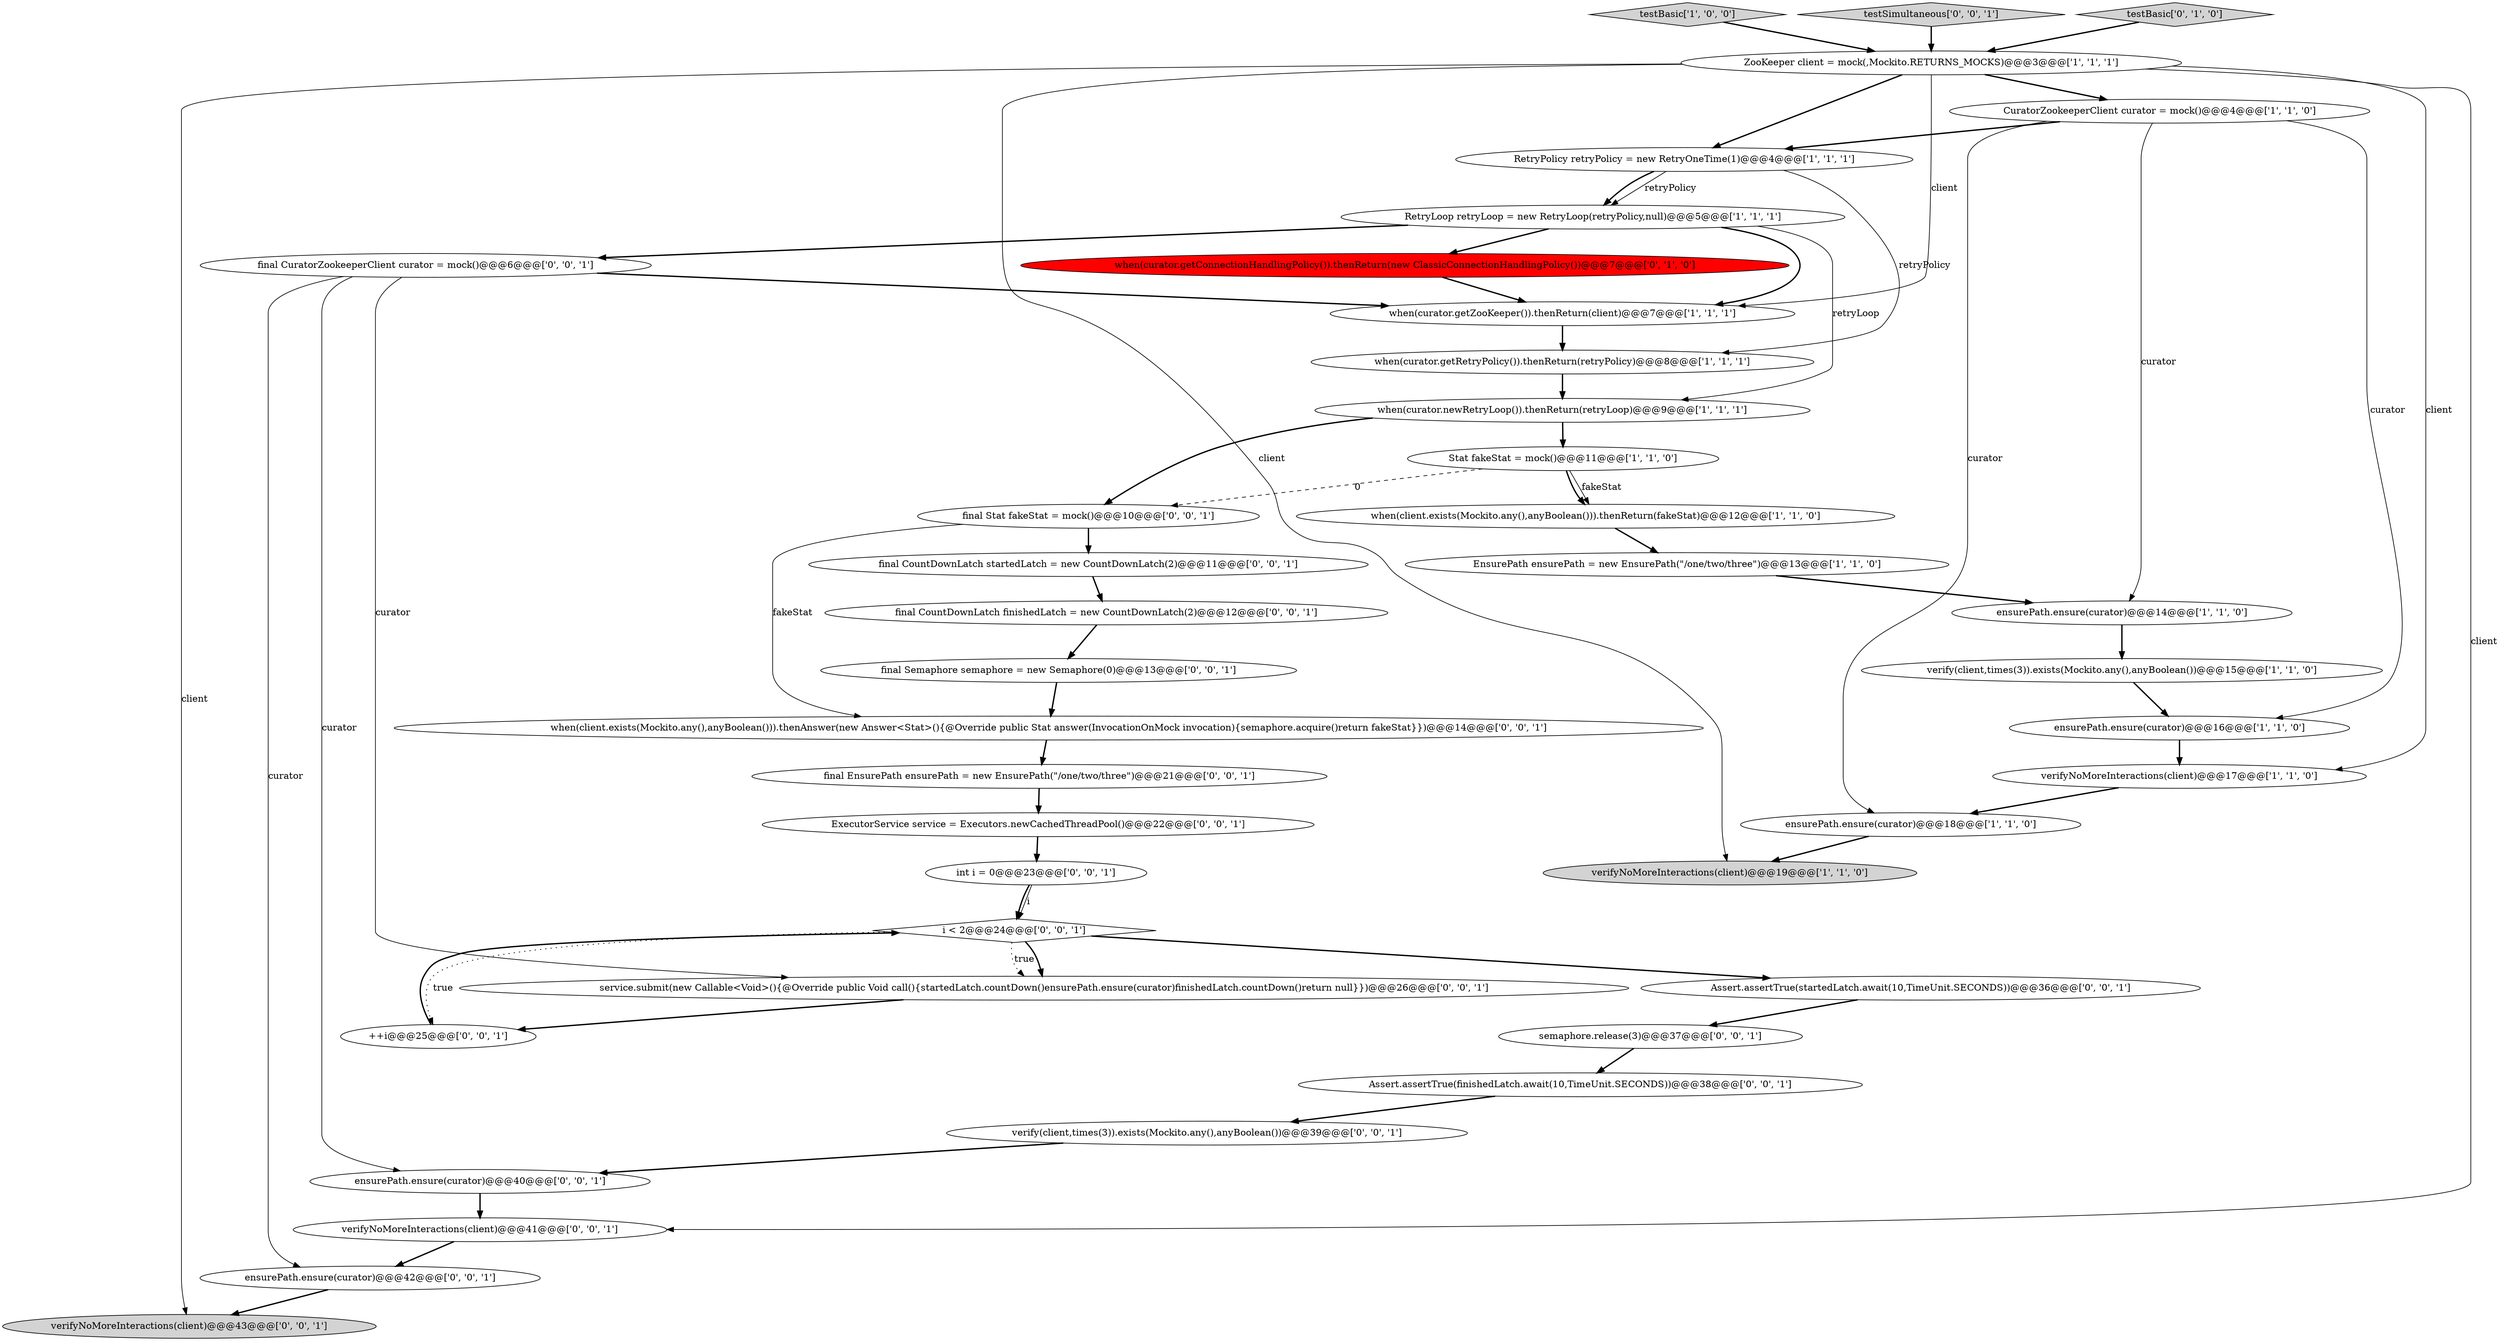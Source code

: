 digraph {
34 [style = filled, label = "ensurePath.ensure(curator)@@@40@@@['0', '0', '1']", fillcolor = white, shape = ellipse image = "AAA0AAABBB3BBB"];
16 [style = filled, label = "when(curator.getRetryPolicy()).thenReturn(retryPolicy)@@@8@@@['1', '1', '1']", fillcolor = white, shape = ellipse image = "AAA0AAABBB1BBB"];
14 [style = filled, label = "testBasic['1', '0', '0']", fillcolor = lightgray, shape = diamond image = "AAA0AAABBB1BBB"];
5 [style = filled, label = "ensurePath.ensure(curator)@@@16@@@['1', '1', '0']", fillcolor = white, shape = ellipse image = "AAA0AAABBB1BBB"];
21 [style = filled, label = "Assert.assertTrue(startedLatch.await(10,TimeUnit.SECONDS))@@@36@@@['0', '0', '1']", fillcolor = white, shape = ellipse image = "AAA0AAABBB3BBB"];
11 [style = filled, label = "verifyNoMoreInteractions(client)@@@19@@@['1', '1', '0']", fillcolor = lightgray, shape = ellipse image = "AAA0AAABBB1BBB"];
18 [style = filled, label = "when(curator.getConnectionHandlingPolicy()).thenReturn(new ClassicConnectionHandlingPolicy())@@@7@@@['0', '1', '0']", fillcolor = red, shape = ellipse image = "AAA1AAABBB2BBB"];
37 [style = filled, label = "final CountDownLatch finishedLatch = new CountDownLatch(2)@@@12@@@['0', '0', '1']", fillcolor = white, shape = ellipse image = "AAA0AAABBB3BBB"];
6 [style = filled, label = "CuratorZookeeperClient curator = mock()@@@4@@@['1', '1', '0']", fillcolor = white, shape = ellipse image = "AAA0AAABBB1BBB"];
13 [style = filled, label = "ensurePath.ensure(curator)@@@14@@@['1', '1', '0']", fillcolor = white, shape = ellipse image = "AAA0AAABBB1BBB"];
10 [style = filled, label = "verify(client,times(3)).exists(Mockito.any(),anyBoolean())@@@15@@@['1', '1', '0']", fillcolor = white, shape = ellipse image = "AAA0AAABBB1BBB"];
20 [style = filled, label = "semaphore.release(3)@@@37@@@['0', '0', '1']", fillcolor = white, shape = ellipse image = "AAA0AAABBB3BBB"];
24 [style = filled, label = "verify(client,times(3)).exists(Mockito.any(),anyBoolean())@@@39@@@['0', '0', '1']", fillcolor = white, shape = ellipse image = "AAA0AAABBB3BBB"];
29 [style = filled, label = "verifyNoMoreInteractions(client)@@@41@@@['0', '0', '1']", fillcolor = white, shape = ellipse image = "AAA0AAABBB3BBB"];
35 [style = filled, label = "testSimultaneous['0', '0', '1']", fillcolor = lightgray, shape = diamond image = "AAA0AAABBB3BBB"];
25 [style = filled, label = "final Semaphore semaphore = new Semaphore(0)@@@13@@@['0', '0', '1']", fillcolor = white, shape = ellipse image = "AAA0AAABBB3BBB"];
23 [style = filled, label = "final EnsurePath ensurePath = new EnsurePath(\"/one/two/three\")@@@21@@@['0', '0', '1']", fillcolor = white, shape = ellipse image = "AAA0AAABBB3BBB"];
36 [style = filled, label = "int i = 0@@@23@@@['0', '0', '1']", fillcolor = white, shape = ellipse image = "AAA0AAABBB3BBB"];
4 [style = filled, label = "when(curator.getZooKeeper()).thenReturn(client)@@@7@@@['1', '1', '1']", fillcolor = white, shape = ellipse image = "AAA0AAABBB1BBB"];
27 [style = filled, label = "Assert.assertTrue(finishedLatch.await(10,TimeUnit.SECONDS))@@@38@@@['0', '0', '1']", fillcolor = white, shape = ellipse image = "AAA0AAABBB3BBB"];
30 [style = filled, label = "ensurePath.ensure(curator)@@@42@@@['0', '0', '1']", fillcolor = white, shape = ellipse image = "AAA0AAABBB3BBB"];
0 [style = filled, label = "ZooKeeper client = mock(,Mockito.RETURNS_MOCKS)@@@3@@@['1', '1', '1']", fillcolor = white, shape = ellipse image = "AAA0AAABBB1BBB"];
12 [style = filled, label = "RetryPolicy retryPolicy = new RetryOneTime(1)@@@4@@@['1', '1', '1']", fillcolor = white, shape = ellipse image = "AAA0AAABBB1BBB"];
1 [style = filled, label = "ensurePath.ensure(curator)@@@18@@@['1', '1', '0']", fillcolor = white, shape = ellipse image = "AAA0AAABBB1BBB"];
26 [style = filled, label = "final CountDownLatch startedLatch = new CountDownLatch(2)@@@11@@@['0', '0', '1']", fillcolor = white, shape = ellipse image = "AAA0AAABBB3BBB"];
9 [style = filled, label = "EnsurePath ensurePath = new EnsurePath(\"/one/two/three\")@@@13@@@['1', '1', '0']", fillcolor = white, shape = ellipse image = "AAA0AAABBB1BBB"];
32 [style = filled, label = "when(client.exists(Mockito.any(),anyBoolean())).thenAnswer(new Answer<Stat>(){@Override public Stat answer(InvocationOnMock invocation){semaphore.acquire()return fakeStat}})@@@14@@@['0', '0', '1']", fillcolor = white, shape = ellipse image = "AAA0AAABBB3BBB"];
17 [style = filled, label = "testBasic['0', '1', '0']", fillcolor = lightgray, shape = diamond image = "AAA0AAABBB2BBB"];
3 [style = filled, label = "when(curator.newRetryLoop()).thenReturn(retryLoop)@@@9@@@['1', '1', '1']", fillcolor = white, shape = ellipse image = "AAA0AAABBB1BBB"];
39 [style = filled, label = "final Stat fakeStat = mock()@@@10@@@['0', '0', '1']", fillcolor = white, shape = ellipse image = "AAA0AAABBB3BBB"];
8 [style = filled, label = "when(client.exists(Mockito.any(),anyBoolean())).thenReturn(fakeStat)@@@12@@@['1', '1', '0']", fillcolor = white, shape = ellipse image = "AAA0AAABBB1BBB"];
22 [style = filled, label = "service.submit(new Callable<Void>(){@Override public Void call(){startedLatch.countDown()ensurePath.ensure(curator)finishedLatch.countDown()return null}})@@@26@@@['0', '0', '1']", fillcolor = white, shape = ellipse image = "AAA0AAABBB3BBB"];
31 [style = filled, label = "verifyNoMoreInteractions(client)@@@43@@@['0', '0', '1']", fillcolor = lightgray, shape = ellipse image = "AAA0AAABBB3BBB"];
38 [style = filled, label = "i < 2@@@24@@@['0', '0', '1']", fillcolor = white, shape = diamond image = "AAA0AAABBB3BBB"];
33 [style = filled, label = "ExecutorService service = Executors.newCachedThreadPool()@@@22@@@['0', '0', '1']", fillcolor = white, shape = ellipse image = "AAA0AAABBB3BBB"];
2 [style = filled, label = "RetryLoop retryLoop = new RetryLoop(retryPolicy,null)@@@5@@@['1', '1', '1']", fillcolor = white, shape = ellipse image = "AAA0AAABBB1BBB"];
28 [style = filled, label = "final CuratorZookeeperClient curator = mock()@@@6@@@['0', '0', '1']", fillcolor = white, shape = ellipse image = "AAA0AAABBB3BBB"];
7 [style = filled, label = "verifyNoMoreInteractions(client)@@@17@@@['1', '1', '0']", fillcolor = white, shape = ellipse image = "AAA0AAABBB1BBB"];
15 [style = filled, label = "Stat fakeStat = mock()@@@11@@@['1', '1', '0']", fillcolor = white, shape = ellipse image = "AAA0AAABBB1BBB"];
19 [style = filled, label = "++i@@@25@@@['0', '0', '1']", fillcolor = white, shape = ellipse image = "AAA0AAABBB3BBB"];
16->3 [style = bold, label=""];
13->10 [style = bold, label=""];
34->29 [style = bold, label=""];
0->7 [style = solid, label="client"];
7->1 [style = bold, label=""];
32->23 [style = bold, label=""];
22->19 [style = bold, label=""];
29->30 [style = bold, label=""];
0->6 [style = bold, label=""];
28->22 [style = solid, label="curator"];
0->12 [style = bold, label=""];
37->25 [style = bold, label=""];
38->19 [style = dotted, label="true"];
25->32 [style = bold, label=""];
12->2 [style = solid, label="retryPolicy"];
24->34 [style = bold, label=""];
2->18 [style = bold, label=""];
38->22 [style = dotted, label="true"];
3->15 [style = bold, label=""];
6->13 [style = solid, label="curator"];
15->8 [style = solid, label="fakeStat"];
2->4 [style = bold, label=""];
39->26 [style = bold, label=""];
1->11 [style = bold, label=""];
20->27 [style = bold, label=""];
12->2 [style = bold, label=""];
35->0 [style = bold, label=""];
17->0 [style = bold, label=""];
23->33 [style = bold, label=""];
10->5 [style = bold, label=""];
18->4 [style = bold, label=""];
14->0 [style = bold, label=""];
21->20 [style = bold, label=""];
2->3 [style = solid, label="retryLoop"];
28->30 [style = solid, label="curator"];
28->34 [style = solid, label="curator"];
30->31 [style = bold, label=""];
6->1 [style = solid, label="curator"];
33->36 [style = bold, label=""];
0->11 [style = solid, label="client"];
39->32 [style = solid, label="fakeStat"];
8->9 [style = bold, label=""];
38->21 [style = bold, label=""];
5->7 [style = bold, label=""];
3->39 [style = bold, label=""];
26->37 [style = bold, label=""];
27->24 [style = bold, label=""];
6->5 [style = solid, label="curator"];
12->16 [style = solid, label="retryPolicy"];
36->38 [style = solid, label="i"];
36->38 [style = bold, label=""];
15->39 [style = dashed, label="0"];
0->29 [style = solid, label="client"];
38->22 [style = bold, label=""];
0->4 [style = solid, label="client"];
19->38 [style = bold, label=""];
0->31 [style = solid, label="client"];
2->28 [style = bold, label=""];
15->8 [style = bold, label=""];
4->16 [style = bold, label=""];
28->4 [style = bold, label=""];
9->13 [style = bold, label=""];
6->12 [style = bold, label=""];
}
